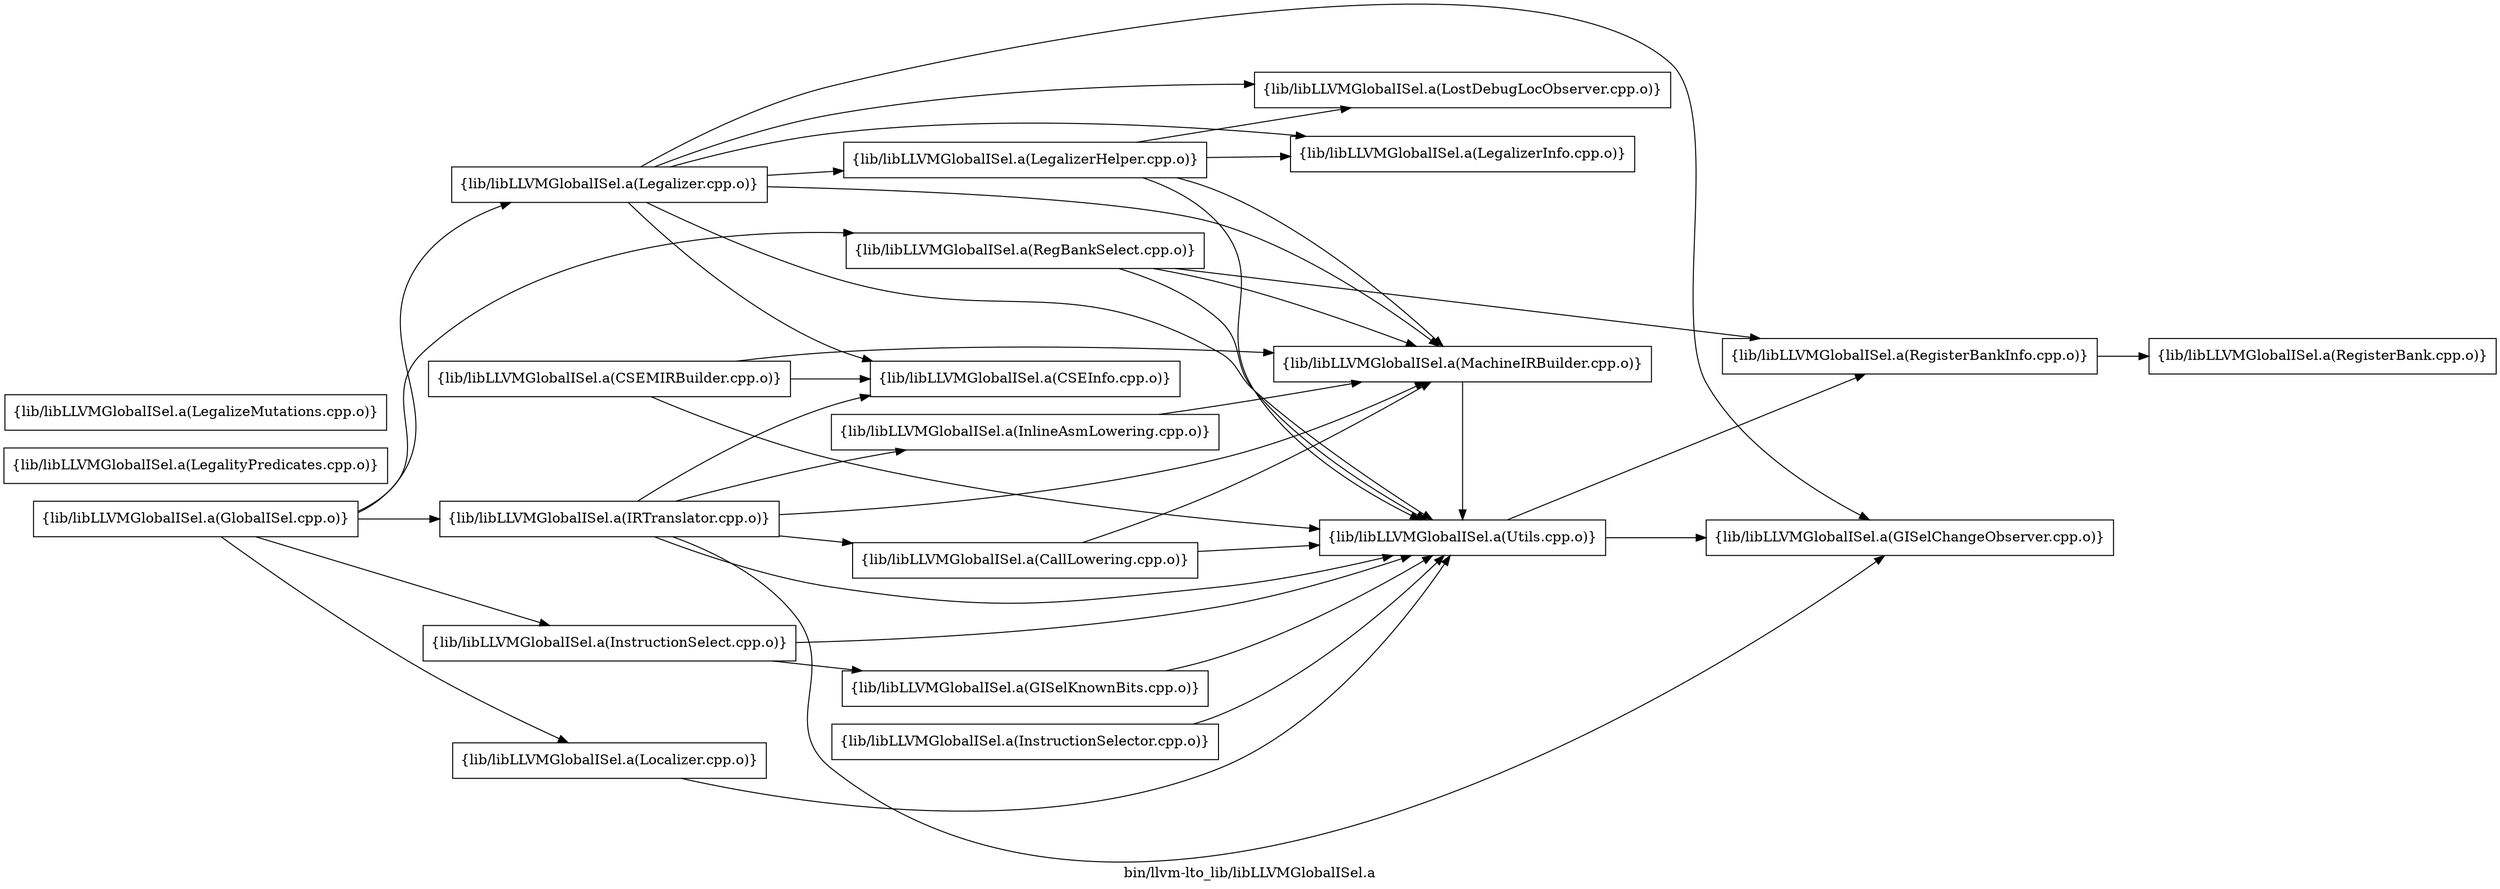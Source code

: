 digraph "bin/llvm-lto_lib/libLLVMGlobalISel.a" {
	label="bin/llvm-lto_lib/libLLVMGlobalISel.a";
	rankdir=LR;
	{ rank=same; Node0x55ec3a1562b8;  }
	{ rank=same; Node0x55ec3a14f738; Node0x55ec3a164ae8;  }
	{ rank=same; Node0x55ec3a168148; Node0x55ec3a1656c8;  }

	Node0x55ec3a1562b8 [shape=record,shape=box,group=0,label="{lib/libLLVMGlobalISel.a(CallLowering.cpp.o)}"];
	Node0x55ec3a1562b8 -> Node0x55ec3a14f738;
	Node0x55ec3a1562b8 -> Node0x55ec3a164ae8;
	Node0x55ec3a14f738 [shape=record,shape=box,group=0,label="{lib/libLLVMGlobalISel.a(MachineIRBuilder.cpp.o)}"];
	Node0x55ec3a14f738 -> Node0x55ec3a164ae8;
	Node0x55ec3a164ae8 [shape=record,shape=box,group=0,label="{lib/libLLVMGlobalISel.a(Utils.cpp.o)}"];
	Node0x55ec3a164ae8 -> Node0x55ec3a168148;
	Node0x55ec3a164ae8 -> Node0x55ec3a1656c8;
	Node0x55ec3a152b18 [shape=record,shape=box,group=0,label="{lib/libLLVMGlobalISel.a(LegalityPredicates.cpp.o)}"];
	Node0x55ec3a151fd8 [shape=record,shape=box,group=0,label="{lib/libLLVMGlobalISel.a(LegalizeMutations.cpp.o)}"];
	Node0x55ec3a150a48 [shape=record,shape=box,group=0,label="{lib/libLLVMGlobalISel.a(LegalizerInfo.cpp.o)}"];
	Node0x55ec3a1659e8 [shape=record,shape=box,group=0,label="{lib/libLLVMGlobalISel.a(RegisterBank.cpp.o)}"];
	Node0x55ec3a1656c8 [shape=record,shape=box,group=0,label="{lib/libLLVMGlobalISel.a(RegisterBankInfo.cpp.o)}"];
	Node0x55ec3a1656c8 -> Node0x55ec3a1659e8;
	Node0x55ec3a152348 [shape=record,shape=box,group=0,label="{lib/libLLVMGlobalISel.a(InstructionSelector.cpp.o)}"];
	Node0x55ec3a152348 -> Node0x55ec3a164ae8;
	Node0x55ec3a155638 [shape=record,shape=box,group=0,label="{lib/libLLVMGlobalISel.a(CSEInfo.cpp.o)}"];
	Node0x55ec3a156538 [shape=record,shape=box,group=0,label="{lib/libLLVMGlobalISel.a(GlobalISel.cpp.o)}"];
	Node0x55ec3a156538 -> Node0x55ec3a157208;
	Node0x55ec3a156538 -> Node0x55ec3a1685a8;
	Node0x55ec3a156538 -> Node0x55ec3a151358;
	Node0x55ec3a156538 -> Node0x55ec3a14fe68;
	Node0x55ec3a156538 -> Node0x55ec3a14efb8;
	Node0x55ec3a157208 [shape=record,shape=box,group=0,label="{lib/libLLVMGlobalISel.a(IRTranslator.cpp.o)}"];
	Node0x55ec3a157208 -> Node0x55ec3a155638;
	Node0x55ec3a157208 -> Node0x55ec3a1562b8;
	Node0x55ec3a157208 -> Node0x55ec3a168148;
	Node0x55ec3a157208 -> Node0x55ec3a168828;
	Node0x55ec3a157208 -> Node0x55ec3a14f738;
	Node0x55ec3a157208 -> Node0x55ec3a164ae8;
	Node0x55ec3a1685a8 [shape=record,shape=box,group=0,label="{lib/libLLVMGlobalISel.a(InstructionSelect.cpp.o)}"];
	Node0x55ec3a1685a8 -> Node0x55ec3a1531f8;
	Node0x55ec3a1685a8 -> Node0x55ec3a164ae8;
	Node0x55ec3a151358 [shape=record,shape=box,group=0,label="{lib/libLLVMGlobalISel.a(Legalizer.cpp.o)}"];
	Node0x55ec3a151358 -> Node0x55ec3a155638;
	Node0x55ec3a151358 -> Node0x55ec3a168148;
	Node0x55ec3a151358 -> Node0x55ec3a1517b8;
	Node0x55ec3a151358 -> Node0x55ec3a150a48;
	Node0x55ec3a151358 -> Node0x55ec3a14f6e8;
	Node0x55ec3a151358 -> Node0x55ec3a14f738;
	Node0x55ec3a151358 -> Node0x55ec3a164ae8;
	Node0x55ec3a14efb8 [shape=record,shape=box,group=0,label="{lib/libLLVMGlobalISel.a(RegBankSelect.cpp.o)}"];
	Node0x55ec3a14efb8 -> Node0x55ec3a14f738;
	Node0x55ec3a14efb8 -> Node0x55ec3a1656c8;
	Node0x55ec3a14efb8 -> Node0x55ec3a164ae8;
	Node0x55ec3a14fe68 [shape=record,shape=box,group=0,label="{lib/libLLVMGlobalISel.a(Localizer.cpp.o)}"];
	Node0x55ec3a14fe68 -> Node0x55ec3a164ae8;
	Node0x55ec3a168148 [shape=record,shape=box,group=0,label="{lib/libLLVMGlobalISel.a(GISelChangeObserver.cpp.o)}"];
	Node0x55ec3a168828 [shape=record,shape=box,group=0,label="{lib/libLLVMGlobalISel.a(InlineAsmLowering.cpp.o)}"];
	Node0x55ec3a168828 -> Node0x55ec3a14f738;
	Node0x55ec3a167018 [shape=record,shape=box,group=0,label="{lib/libLLVMGlobalISel.a(CSEMIRBuilder.cpp.o)}"];
	Node0x55ec3a167018 -> Node0x55ec3a155638;
	Node0x55ec3a167018 -> Node0x55ec3a14f738;
	Node0x55ec3a167018 -> Node0x55ec3a164ae8;
	Node0x55ec3a1531f8 [shape=record,shape=box,group=0,label="{lib/libLLVMGlobalISel.a(GISelKnownBits.cpp.o)}"];
	Node0x55ec3a1531f8 -> Node0x55ec3a164ae8;
	Node0x55ec3a1517b8 [shape=record,shape=box,group=0,label="{lib/libLLVMGlobalISel.a(LegalizerHelper.cpp.o)}"];
	Node0x55ec3a1517b8 -> Node0x55ec3a150a48;
	Node0x55ec3a1517b8 -> Node0x55ec3a14f6e8;
	Node0x55ec3a1517b8 -> Node0x55ec3a14f738;
	Node0x55ec3a1517b8 -> Node0x55ec3a164ae8;
	Node0x55ec3a14f6e8 [shape=record,shape=box,group=0,label="{lib/libLLVMGlobalISel.a(LostDebugLocObserver.cpp.o)}"];
}
